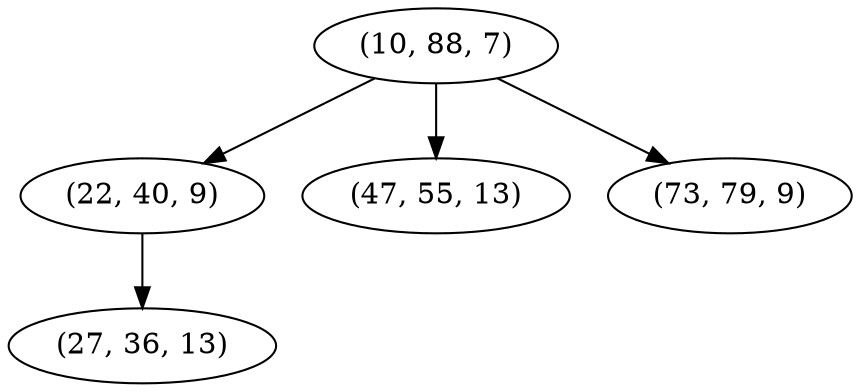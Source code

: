 digraph tree {
    "(10, 88, 7)";
    "(22, 40, 9)";
    "(27, 36, 13)";
    "(47, 55, 13)";
    "(73, 79, 9)";
    "(10, 88, 7)" -> "(22, 40, 9)";
    "(10, 88, 7)" -> "(47, 55, 13)";
    "(10, 88, 7)" -> "(73, 79, 9)";
    "(22, 40, 9)" -> "(27, 36, 13)";
}
